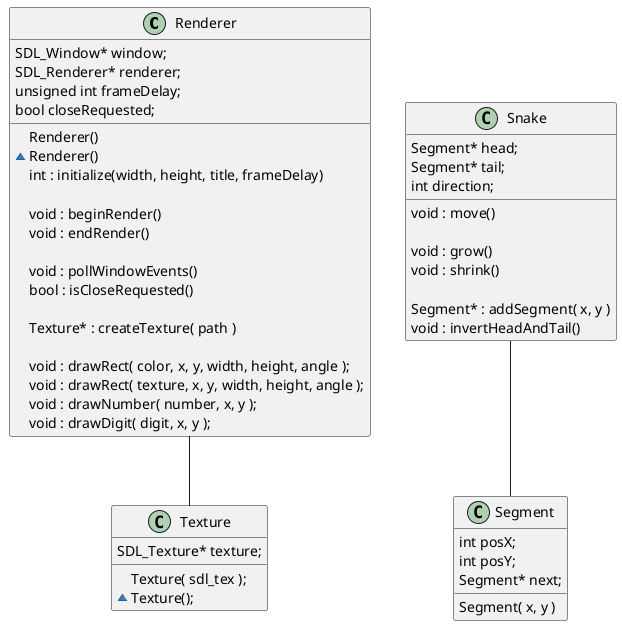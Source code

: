 @startuml

class Renderer
{
SDL_Window* window;
SDL_Renderer* renderer;
unsigned int frameDelay;
bool closeRequested;

Renderer()
~Renderer()
int : initialize(width, height, title, frameDelay)

void : beginRender()
void : endRender()

void : pollWindowEvents()
bool : isCloseRequested()

Texture* : createTexture( path )

void : drawRect( color, x, y, width, height, angle );
void : drawRect( texture, x, y, width, height, angle );
void : drawNumber( number, x, y );
void : drawDigit( digit, x, y );
}

Renderer -- Texture

class Texture
{
SDL_Texture* texture;

Texture( sdl_tex );
~Texture();
}



class Snake
{
Segment* head;
Segment* tail;
int direction;

void : move()

void : grow()
void : shrink()

Segment* : addSegment( x, y )
void : invertHeadAndTail()
}

Snake -- Segment

class Segment
{
int posX;
int posY;
Segment* next;

Segment( x, y )
}

@enduml